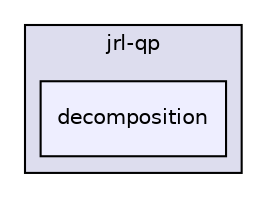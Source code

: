digraph "include/jrl-qp/decomposition" {
  compound=true
  node [ fontsize="10", fontname="Helvetica"];
  edge [ labelfontsize="10", labelfontname="Helvetica"];
  subgraph clusterdir_98f7936f085cf19cdf0ebc7927b0f05e {
    graph [ bgcolor="#ddddee", pencolor="black", label="jrl-qp" fontname="Helvetica", fontsize="10", URL="dir_98f7936f085cf19cdf0ebc7927b0f05e.html"]
  dir_94cec8ec405267c61c0577e12f478c50 [shape=box, label="decomposition", style="filled", fillcolor="#eeeeff", pencolor="black", URL="dir_94cec8ec405267c61c0577e12f478c50.html"];
  }
}

